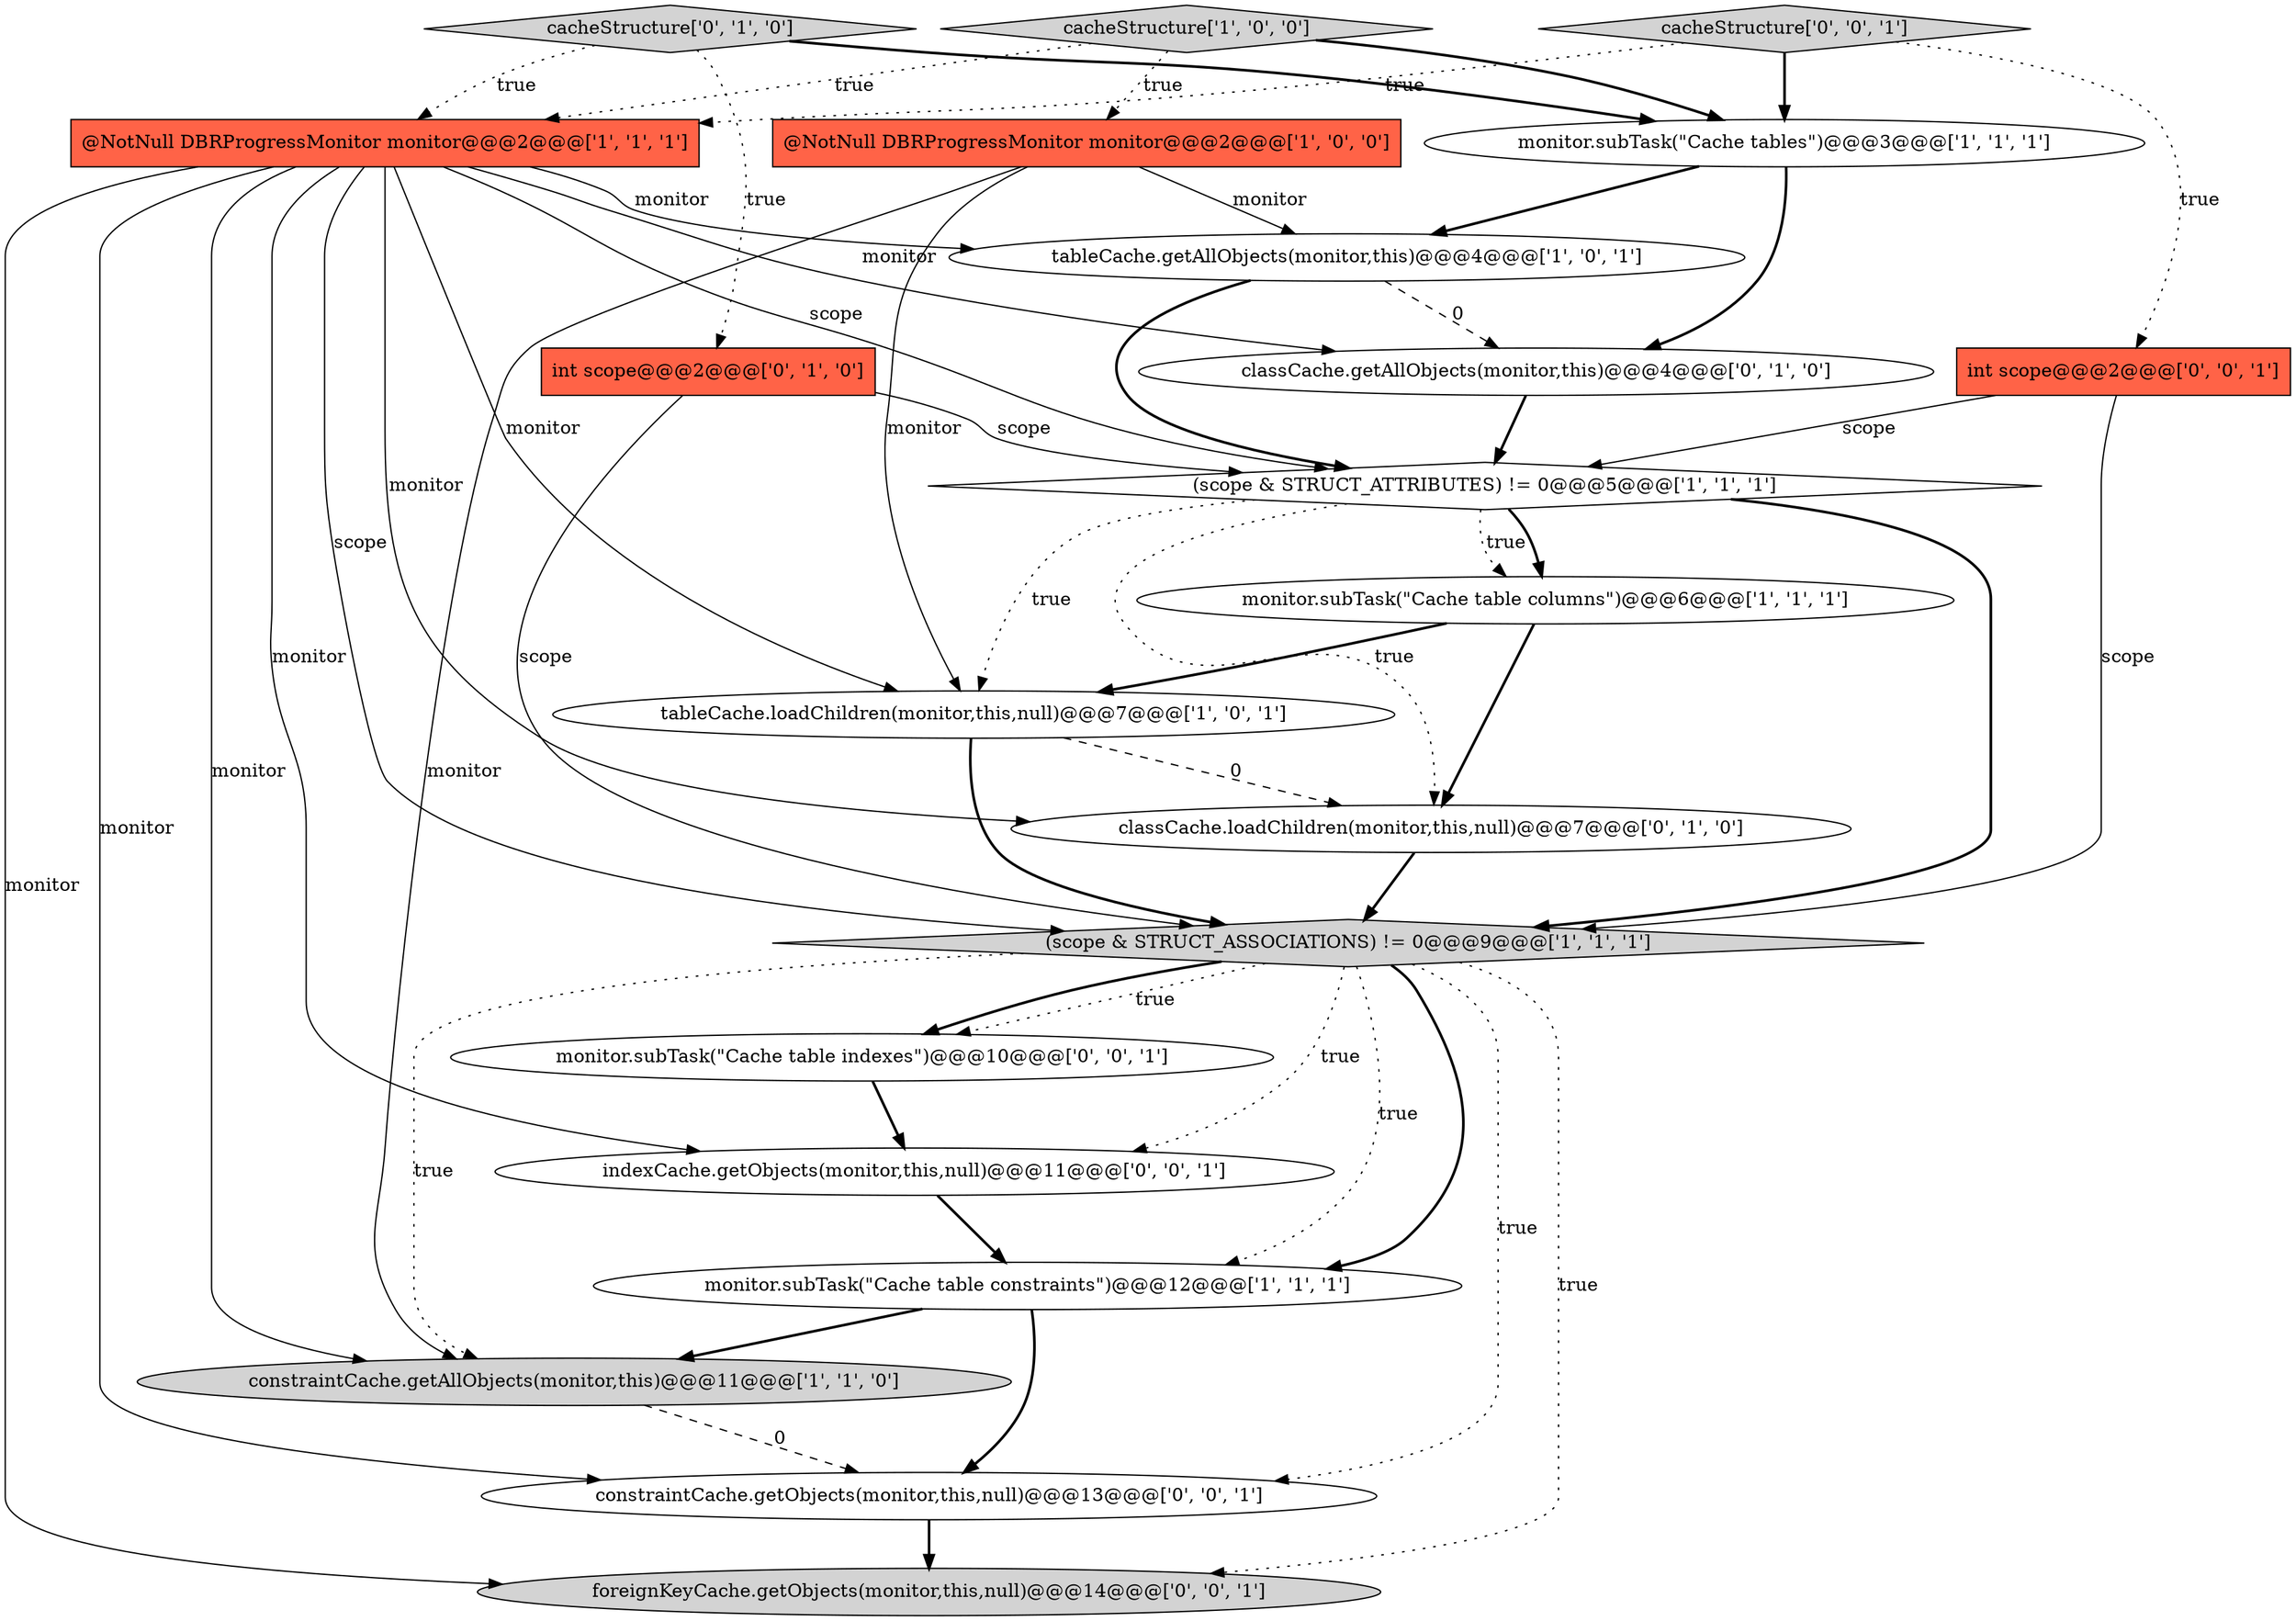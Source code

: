 digraph {
5 [style = filled, label = "tableCache.loadChildren(monitor,this,null)@@@7@@@['1', '0', '1']", fillcolor = white, shape = ellipse image = "AAA0AAABBB1BBB"];
9 [style = filled, label = "monitor.subTask(\"Cache table constraints\")@@@12@@@['1', '1', '1']", fillcolor = white, shape = ellipse image = "AAA0AAABBB1BBB"];
3 [style = filled, label = "(scope & STRUCT_ASSOCIATIONS) != 0@@@9@@@['1', '1', '1']", fillcolor = lightgray, shape = diamond image = "AAA0AAABBB1BBB"];
0 [style = filled, label = "monitor.subTask(\"Cache tables\")@@@3@@@['1', '1', '1']", fillcolor = white, shape = ellipse image = "AAA0AAABBB1BBB"];
17 [style = filled, label = "cacheStructure['0', '0', '1']", fillcolor = lightgray, shape = diamond image = "AAA0AAABBB3BBB"];
7 [style = filled, label = "monitor.subTask(\"Cache table columns\")@@@6@@@['1', '1', '1']", fillcolor = white, shape = ellipse image = "AAA0AAABBB1BBB"];
11 [style = filled, label = "classCache.loadChildren(monitor,this,null)@@@7@@@['0', '1', '0']", fillcolor = white, shape = ellipse image = "AAA1AAABBB2BBB"];
12 [style = filled, label = "cacheStructure['0', '1', '0']", fillcolor = lightgray, shape = diamond image = "AAA0AAABBB2BBB"];
10 [style = filled, label = "(scope & STRUCT_ATTRIBUTES) != 0@@@5@@@['1', '1', '1']", fillcolor = white, shape = diamond image = "AAA0AAABBB1BBB"];
18 [style = filled, label = "foreignKeyCache.getObjects(monitor,this,null)@@@14@@@['0', '0', '1']", fillcolor = lightgray, shape = ellipse image = "AAA0AAABBB3BBB"];
2 [style = filled, label = "@NotNull DBRProgressMonitor monitor@@@2@@@['1', '1', '1']", fillcolor = tomato, shape = box image = "AAA0AAABBB1BBB"];
16 [style = filled, label = "constraintCache.getObjects(monitor,this,null)@@@13@@@['0', '0', '1']", fillcolor = white, shape = ellipse image = "AAA0AAABBB3BBB"];
4 [style = filled, label = "cacheStructure['1', '0', '0']", fillcolor = lightgray, shape = diamond image = "AAA0AAABBB1BBB"];
6 [style = filled, label = "constraintCache.getAllObjects(monitor,this)@@@11@@@['1', '1', '0']", fillcolor = lightgray, shape = ellipse image = "AAA0AAABBB1BBB"];
13 [style = filled, label = "int scope@@@2@@@['0', '1', '0']", fillcolor = tomato, shape = box image = "AAA0AAABBB2BBB"];
20 [style = filled, label = "indexCache.getObjects(monitor,this,null)@@@11@@@['0', '0', '1']", fillcolor = white, shape = ellipse image = "AAA0AAABBB3BBB"];
1 [style = filled, label = "@NotNull DBRProgressMonitor monitor@@@2@@@['1', '0', '0']", fillcolor = tomato, shape = box image = "AAA0AAABBB1BBB"];
19 [style = filled, label = "monitor.subTask(\"Cache table indexes\")@@@10@@@['0', '0', '1']", fillcolor = white, shape = ellipse image = "AAA0AAABBB3BBB"];
15 [style = filled, label = "int scope@@@2@@@['0', '0', '1']", fillcolor = tomato, shape = box image = "AAA0AAABBB3BBB"];
8 [style = filled, label = "tableCache.getAllObjects(monitor,this)@@@4@@@['1', '0', '1']", fillcolor = white, shape = ellipse image = "AAA0AAABBB1BBB"];
14 [style = filled, label = "classCache.getAllObjects(monitor,this)@@@4@@@['0', '1', '0']", fillcolor = white, shape = ellipse image = "AAA1AAABBB2BBB"];
12->0 [style = bold, label=""];
1->6 [style = solid, label="monitor"];
2->10 [style = solid, label="scope"];
15->3 [style = solid, label="scope"];
11->3 [style = bold, label=""];
8->14 [style = dashed, label="0"];
2->18 [style = solid, label="monitor"];
16->18 [style = bold, label=""];
3->19 [style = dotted, label="true"];
19->20 [style = bold, label=""];
13->3 [style = solid, label="scope"];
9->16 [style = bold, label=""];
3->20 [style = dotted, label="true"];
12->13 [style = dotted, label="true"];
2->5 [style = solid, label="monitor"];
0->8 [style = bold, label=""];
1->8 [style = solid, label="monitor"];
10->7 [style = dotted, label="true"];
15->10 [style = solid, label="scope"];
7->11 [style = bold, label=""];
4->1 [style = dotted, label="true"];
12->2 [style = dotted, label="true"];
5->11 [style = dashed, label="0"];
10->3 [style = bold, label=""];
13->10 [style = solid, label="scope"];
9->6 [style = bold, label=""];
2->6 [style = solid, label="monitor"];
10->7 [style = bold, label=""];
17->15 [style = dotted, label="true"];
3->18 [style = dotted, label="true"];
2->16 [style = solid, label="monitor"];
3->9 [style = bold, label=""];
3->19 [style = bold, label=""];
3->6 [style = dotted, label="true"];
6->16 [style = dashed, label="0"];
17->2 [style = dotted, label="true"];
2->14 [style = solid, label="monitor"];
7->5 [style = bold, label=""];
2->3 [style = solid, label="scope"];
1->5 [style = solid, label="monitor"];
5->3 [style = bold, label=""];
20->9 [style = bold, label=""];
0->14 [style = bold, label=""];
14->10 [style = bold, label=""];
17->0 [style = bold, label=""];
3->9 [style = dotted, label="true"];
10->11 [style = dotted, label="true"];
3->16 [style = dotted, label="true"];
2->20 [style = solid, label="monitor"];
2->8 [style = solid, label="monitor"];
8->10 [style = bold, label=""];
2->11 [style = solid, label="monitor"];
4->0 [style = bold, label=""];
10->5 [style = dotted, label="true"];
4->2 [style = dotted, label="true"];
}
